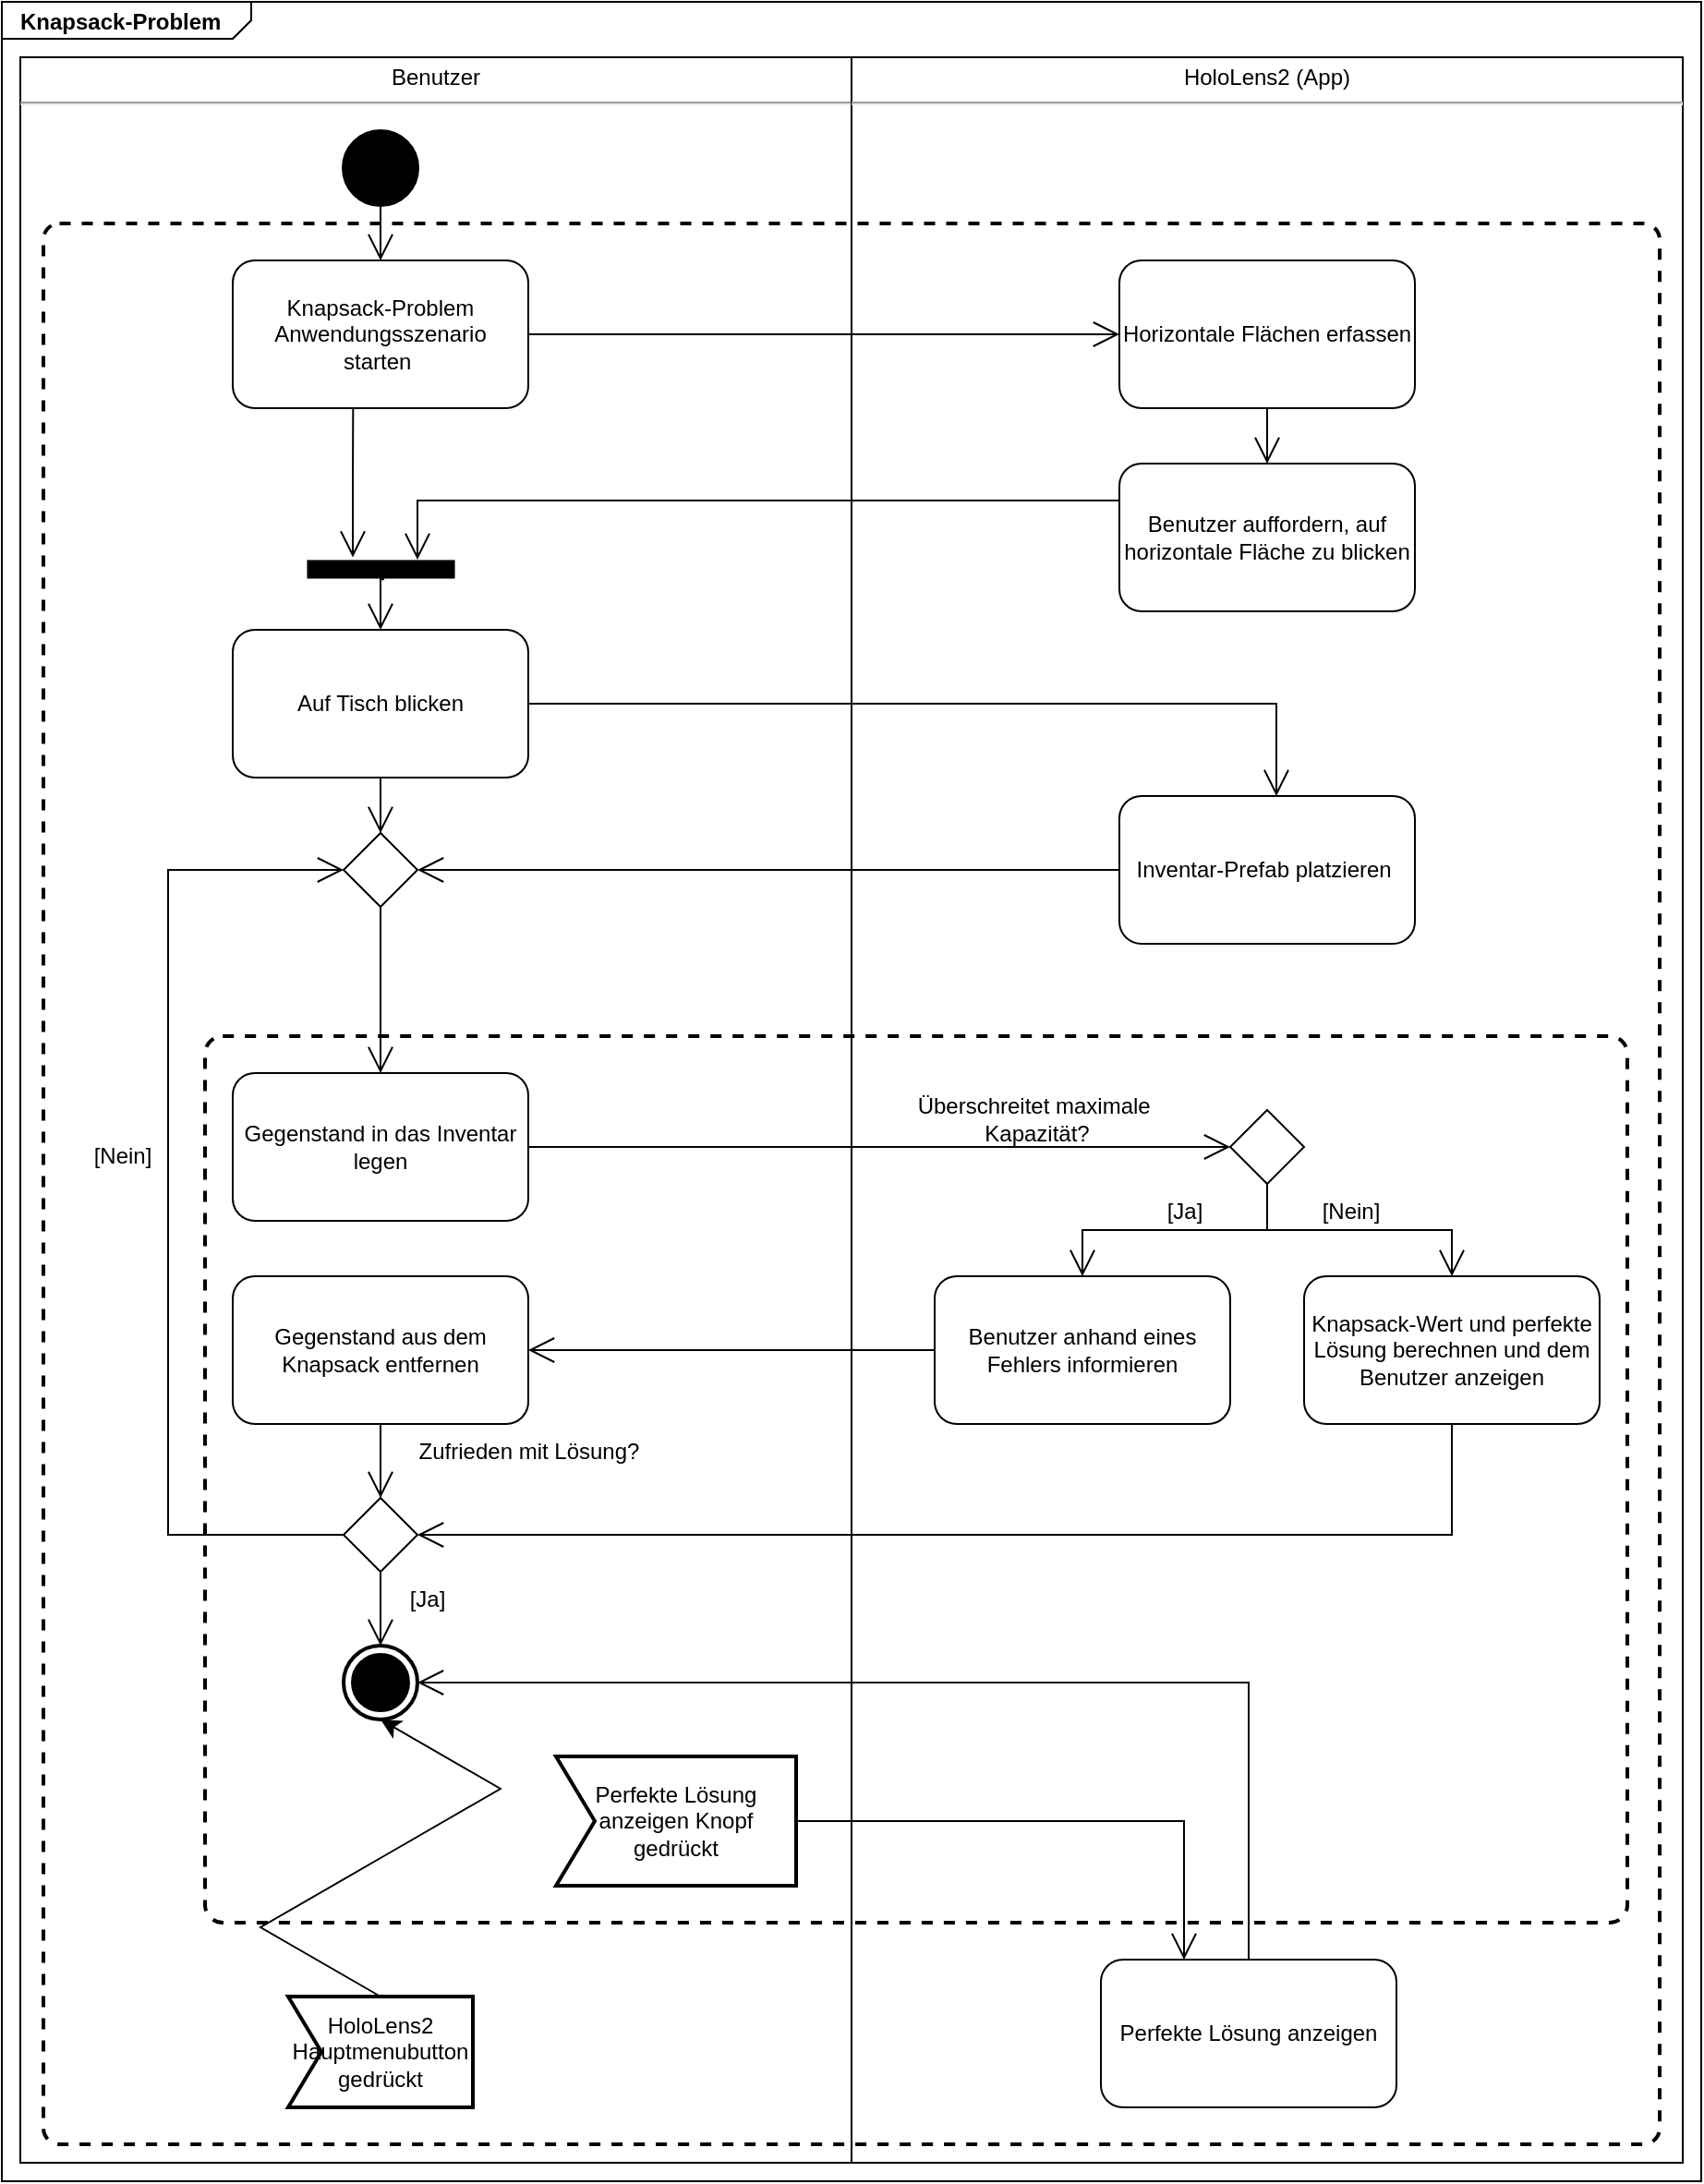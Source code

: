 <mxfile version="24.0.7" type="device">
  <diagram name="Page-1" id="JNs2xkW7fJewY7WOyEJn">
    <mxGraphModel dx="1152" dy="1816" grid="1" gridSize="10" guides="1" tooltips="1" connect="1" arrows="1" fold="1" page="1" pageScale="1" pageWidth="850" pageHeight="1100" math="0" shadow="0">
      <root>
        <mxCell id="0" />
        <mxCell id="1" parent="0" />
        <mxCell id="dA9I28uLKZdWp3s0Nhxb-40" value="&lt;p style=&quot;margin:0px;margin-top:4px;margin-left:10px;text-align:left;&quot;&gt;&lt;b&gt;Knapsack-Problem&lt;/b&gt;&lt;/p&gt;" style="html=1;shape=mxgraph.sysml.package;align=left;spacingLeft=5;verticalAlign=top;spacingTop=-3;labelX=135;html=1;overflow=fill;" parent="1" vertex="1">
          <mxGeometry x="10" y="-50" width="920" height="1180" as="geometry" />
        </mxCell>
        <mxCell id="dA9I28uLKZdWp3s0Nhxb-41" value="&lt;p style=&quot;margin:0px;margin-top:4px;text-align:center;&quot;&gt;Benutzer&lt;/p&gt;&lt;hr&gt;&lt;p style=&quot;margin:0px;margin-top:4px;text-align:center;&quot;&gt;&lt;br&gt;&lt;/p&gt;" style="shape=rect;html=1;overflow=fill;whiteSpace=wrap;" parent="1" vertex="1">
          <mxGeometry x="20" y="-20" width="450" height="1140" as="geometry" />
        </mxCell>
        <mxCell id="dA9I28uLKZdWp3s0Nhxb-43" value="" style="shape=ellipse;html=1;fillColor=strokeColor;strokeWidth=2;verticalLabelPosition=bottom;verticalAlignment=top;perimeter=ellipsePerimeter;" parent="1" vertex="1">
          <mxGeometry x="195" y="20" width="40" height="40" as="geometry" />
        </mxCell>
        <mxCell id="dA9I28uLKZdWp3s0Nhxb-42" value="&lt;p style=&quot;margin:0px;margin-top:4px;text-align:center;&quot;&gt;HoloLens2 (App)&lt;/p&gt;&lt;hr&gt;&lt;p style=&quot;margin:0px;margin-top:4px;text-align:center;&quot;&gt;&lt;br&gt;&lt;/p&gt;" style="shape=rect;html=1;overflow=fill;whiteSpace=wrap;" parent="1" vertex="1">
          <mxGeometry x="470" y="-20" width="450" height="1140" as="geometry" />
        </mxCell>
        <mxCell id="dA9I28uLKZdWp3s0Nhxb-46" value="" style="edgeStyle=elbowEdgeStyle;html=1;elbow=horizontal;align=right;verticalAlign=bottom;endArrow=none;rounded=0;labelBackgroundColor=none;startArrow=open;startSize=12;entryX=0.5;entryY=1;entryDx=0;entryDy=0;exitX=0.5;exitY=0;exitDx=0;exitDy=0;" parent="1" source="dA9I28uLKZdWp3s0Nhxb-49" target="dA9I28uLKZdWp3s0Nhxb-43" edge="1">
          <mxGeometry relative="1" as="geometry">
            <mxPoint x="440" y="190" as="targetPoint" />
            <mxPoint x="439.667" y="230" as="sourcePoint" />
            <Array as="points" />
          </mxGeometry>
        </mxCell>
        <mxCell id="dA9I28uLKZdWp3s0Nhxb-49" value="Knapsack-Problem Anwendungsszenario starten&amp;nbsp;" style="shape=rect;html=1;rounded=1;whiteSpace=wrap;align=center;" parent="1" vertex="1">
          <mxGeometry x="135" y="90" width="160" height="80" as="geometry" />
        </mxCell>
        <mxCell id="dA9I28uLKZdWp3s0Nhxb-52" value="Horizontale Flächen erfassen" style="shape=rect;html=1;rounded=1;whiteSpace=wrap;align=center;" parent="1" vertex="1">
          <mxGeometry x="615" y="90" width="160" height="80" as="geometry" />
        </mxCell>
        <mxCell id="dA9I28uLKZdWp3s0Nhxb-55" value="Benutzer auffordern, auf horizontale Fläche zu blicken" style="shape=rect;html=1;rounded=1;whiteSpace=wrap;align=center;" parent="1" vertex="1">
          <mxGeometry x="615" y="200" width="160" height="80" as="geometry" />
        </mxCell>
        <mxCell id="dA9I28uLKZdWp3s0Nhxb-57" value="Auf Tisch blicken" style="shape=rect;html=1;rounded=1;whiteSpace=wrap;align=center;" parent="1" vertex="1">
          <mxGeometry x="135" y="290" width="160" height="80" as="geometry" />
        </mxCell>
        <mxCell id="dA9I28uLKZdWp3s0Nhxb-64" value="" style="edgeStyle=elbowEdgeStyle;html=1;elbow=horizontal;align=right;verticalAlign=bottom;endArrow=none;rounded=0;labelBackgroundColor=none;startArrow=open;startSize=12;entryX=0.5;entryY=1;entryDx=0;entryDy=0;exitX=0.5;exitY=0;exitDx=0;exitDy=0;" parent="1" source="dA9I28uLKZdWp3s0Nhxb-55" target="dA9I28uLKZdWp3s0Nhxb-52" edge="1">
          <mxGeometry relative="1" as="geometry">
            <mxPoint x="170" y="200" as="targetPoint" />
            <mxPoint x="170" y="230" as="sourcePoint" />
          </mxGeometry>
        </mxCell>
        <mxCell id="dA9I28uLKZdWp3s0Nhxb-66" value="Inventar-Prefab platzieren&amp;nbsp;" style="shape=rect;html=1;rounded=1;whiteSpace=wrap;align=center;" parent="1" vertex="1">
          <mxGeometry x="615" y="380" width="160" height="80" as="geometry" />
        </mxCell>
        <mxCell id="dA9I28uLKZdWp3s0Nhxb-76" value="" style="shape=rhombus;html=1;verticalLabelPosition=bottom;verticalAlignment=top;" parent="1" vertex="1">
          <mxGeometry x="195" y="400" width="40" height="40" as="geometry" />
        </mxCell>
        <mxCell id="dA9I28uLKZdWp3s0Nhxb-77" value="" style="edgeStyle=elbowEdgeStyle;html=1;elbow=horizontal;align=right;verticalAlign=bottom;endArrow=none;rounded=0;labelBackgroundColor=none;startArrow=open;startSize=12;entryX=0.5;entryY=1;entryDx=0;entryDy=0;exitX=0.5;exitY=0;exitDx=0;exitDy=0;" parent="1" source="dA9I28uLKZdWp3s0Nhxb-76" target="dA9I28uLKZdWp3s0Nhxb-57" edge="1">
          <mxGeometry relative="1" as="geometry">
            <mxPoint x="170" y="200" as="targetPoint" />
            <mxPoint x="170" y="230" as="sourcePoint" />
          </mxGeometry>
        </mxCell>
        <mxCell id="dA9I28uLKZdWp3s0Nhxb-79" value="" style="edgeStyle=elbowEdgeStyle;html=1;elbow=horizontal;align=right;verticalAlign=bottom;endArrow=none;rounded=0;labelBackgroundColor=none;startArrow=open;startSize=12;entryX=0;entryY=0.5;entryDx=0;entryDy=0;exitX=1;exitY=0.5;exitDx=0;exitDy=0;" parent="1" source="dA9I28uLKZdWp3s0Nhxb-76" target="dA9I28uLKZdWp3s0Nhxb-66" edge="1">
          <mxGeometry relative="1" as="geometry">
            <mxPoint x="250" y="340" as="targetPoint" />
            <mxPoint x="685" y="340" as="sourcePoint" />
          </mxGeometry>
        </mxCell>
        <mxCell id="dA9I28uLKZdWp3s0Nhxb-80" value="" style="edgeStyle=elbowEdgeStyle;html=1;elbow=horizontal;align=right;verticalAlign=bottom;endArrow=none;rounded=0;labelBackgroundColor=none;startArrow=open;startSize=12;entryX=1;entryY=0.5;entryDx=0;entryDy=0;" parent="1" target="dA9I28uLKZdWp3s0Nhxb-57" edge="1">
          <mxGeometry relative="1" as="geometry">
            <mxPoint x="625" y="250" as="targetPoint" />
            <mxPoint x="700" y="380" as="sourcePoint" />
            <Array as="points">
              <mxPoint x="700" y="330" />
            </Array>
          </mxGeometry>
        </mxCell>
        <mxCell id="dA9I28uLKZdWp3s0Nhxb-117" value="Perfekte Lösung anzeigen" style="shape=rect;html=1;rounded=1;whiteSpace=wrap;align=center;" parent="1" vertex="1">
          <mxGeometry x="605" y="1010" width="160" height="80" as="geometry" />
        </mxCell>
        <mxCell id="dA9I28uLKZdWp3s0Nhxb-125" value="" style="edgeStyle=elbowEdgeStyle;html=1;elbow=horizontal;align=right;verticalAlign=bottom;endArrow=none;rounded=0;labelBackgroundColor=none;startArrow=open;startSize=12;entryX=1;entryY=0.5;entryDx=0;entryDy=0;exitX=0;exitY=0.5;exitDx=0;exitDy=0;" parent="1" source="dA9I28uLKZdWp3s0Nhxb-52" target="dA9I28uLKZdWp3s0Nhxb-49" edge="1">
          <mxGeometry relative="1" as="geometry">
            <mxPoint x="625" y="250" as="targetPoint" />
            <mxPoint x="190" y="250" as="sourcePoint" />
          </mxGeometry>
        </mxCell>
        <mxCell id="dA9I28uLKZdWp3s0Nhxb-139" value="" style="shape=rect;html=1;fillColor=strokeColor;verticalLabelPosition=bottom;labelBackgroundColor=#ffffff;verticalAlign=top;direction=west;rotation=90;strokeWidth=0;" parent="1" vertex="1">
          <mxGeometry x="210" y="217" width="10" height="80" as="geometry" />
        </mxCell>
        <mxCell id="dA9I28uLKZdWp3s0Nhxb-140" value="" style="edgeStyle=elbowEdgeStyle;html=1;elbow=horizontal;rounded=0;endArrow=open;strokeWidth=1;endSize=12;exitX=-0.058;exitY=0.525;exitDx=0;exitDy=0;exitPerimeter=0;entryX=0.5;entryY=0;entryDx=0;entryDy=0;" parent="1" source="dA9I28uLKZdWp3s0Nhxb-139" target="dA9I28uLKZdWp3s0Nhxb-57" edge="1">
          <mxGeometry relative="1" as="geometry">
            <mxPoint x="210" y="280" as="targetPoint" />
            <mxPoint x="-190.0" y="129.58" as="sourcePoint" />
            <Array as="points">
              <mxPoint x="215" y="270" />
            </Array>
          </mxGeometry>
        </mxCell>
        <mxCell id="dA9I28uLKZdWp3s0Nhxb-144" value="" style="edgeStyle=elbowEdgeStyle;html=1;elbow=vertical;startArrow=open;endArrow=none;rounded=0;strokeWidth=1;startSize=12;entryX=0.5;entryY=1;entryDx=0;entryDy=0;exitX=0.314;exitY=0.523;exitDx=0;exitDy=0;entryPerimeter=0;exitPerimeter=0;" parent="1" edge="1">
          <mxGeometry relative="1" as="geometry">
            <mxPoint x="200.16" y="170" as="targetPoint" />
            <mxPoint x="200.0" y="250.744" as="sourcePoint" />
          </mxGeometry>
        </mxCell>
        <mxCell id="dA9I28uLKZdWp3s0Nhxb-150" value="" style="edgeStyle=elbowEdgeStyle;html=1;elbow=vertical;startArrow=open;endArrow=none;rounded=0;strokeWidth=1;startSize=12;entryX=0;entryY=0.25;entryDx=0;entryDy=0;exitX=1;exitY=0.75;exitDx=0;exitDy=0;" parent="1" source="dA9I28uLKZdWp3s0Nhxb-139" target="dA9I28uLKZdWp3s0Nhxb-55" edge="1">
          <mxGeometry relative="1" as="geometry">
            <mxPoint x="170" y="180" as="targetPoint" />
            <mxPoint x="170" y="261" as="sourcePoint" />
            <Array as="points">
              <mxPoint x="390" y="220" />
            </Array>
          </mxGeometry>
        </mxCell>
        <mxCell id="dA9I28uLKZdWp3s0Nhxb-72" value="Gegenstand in das Inventar legen" style="shape=rect;html=1;rounded=1;whiteSpace=wrap;align=center;" parent="1" vertex="1">
          <mxGeometry x="135" y="530" width="160" height="80" as="geometry" />
        </mxCell>
        <mxCell id="dA9I28uLKZdWp3s0Nhxb-85" value="" style="shape=rhombus;html=1;verticalLabelPosition=bottom;verticalAlignment=top;" parent="1" vertex="1">
          <mxGeometry x="675" y="550" width="40" height="40" as="geometry" />
        </mxCell>
        <mxCell id="dA9I28uLKZdWp3s0Nhxb-86" value="" style="edgeStyle=elbowEdgeStyle;html=1;elbow=horizontal;align=right;verticalAlign=bottom;endArrow=none;rounded=0;labelBackgroundColor=none;startArrow=open;startSize=12;entryX=1;entryY=0.5;entryDx=0;entryDy=0;exitX=0;exitY=0.5;exitDx=0;exitDy=0;" parent="1" source="dA9I28uLKZdWp3s0Nhxb-85" target="dA9I28uLKZdWp3s0Nhxb-72" edge="1">
          <mxGeometry relative="1" as="geometry">
            <mxPoint x="170" y="380" as="targetPoint" />
            <mxPoint x="170" y="410" as="sourcePoint" />
          </mxGeometry>
        </mxCell>
        <mxCell id="dA9I28uLKZdWp3s0Nhxb-88" value="Überschreitet maximale&amp;nbsp;&lt;div&gt;Kapazität?&lt;/div&gt;" style="text;html=1;align=center;verticalAlign=middle;resizable=0;points=[];autosize=1;strokeColor=none;fillColor=none;" parent="1" vertex="1">
          <mxGeometry x="495" y="535" width="150" height="40" as="geometry" />
        </mxCell>
        <mxCell id="dA9I28uLKZdWp3s0Nhxb-90" value="" style="edgeStyle=elbowEdgeStyle;html=1;elbow=vertical;align=right;verticalAlign=bottom;endArrow=none;rounded=0;labelBackgroundColor=none;startArrow=open;startSize=12;entryX=0.5;entryY=1;entryDx=0;entryDy=0;exitX=0.5;exitY=0;exitDx=0;exitDy=0;" parent="1" source="dA9I28uLKZdWp3s0Nhxb-95" target="dA9I28uLKZdWp3s0Nhxb-85" edge="1">
          <mxGeometry relative="1" as="geometry">
            <mxPoint x="250" y="340" as="targetPoint" />
            <mxPoint x="595" y="590" as="sourcePoint" />
            <Array as="points" />
          </mxGeometry>
        </mxCell>
        <mxCell id="dA9I28uLKZdWp3s0Nhxb-91" value="[Ja]" style="text;html=1;align=center;verticalAlign=middle;resizable=0;points=[];autosize=1;strokeColor=none;fillColor=none;" parent="1" vertex="1">
          <mxGeometry x="630" y="590" width="40" height="30" as="geometry" />
        </mxCell>
        <mxCell id="dA9I28uLKZdWp3s0Nhxb-92" value="Knapsack-Wert und perfekte Lösung berechnen und dem Benutzer anzeigen" style="shape=rect;html=1;rounded=1;whiteSpace=wrap;align=center;" parent="1" vertex="1">
          <mxGeometry x="715" y="640" width="160" height="80" as="geometry" />
        </mxCell>
        <mxCell id="dA9I28uLKZdWp3s0Nhxb-93" value="" style="edgeStyle=elbowEdgeStyle;html=1;elbow=horizontal;align=right;verticalAlign=bottom;endArrow=none;rounded=0;labelBackgroundColor=none;startArrow=open;startSize=12;entryX=0.5;entryY=1;entryDx=0;entryDy=0;exitX=0.5;exitY=0;exitDx=0;exitDy=0;" parent="1" source="dA9I28uLKZdWp3s0Nhxb-92" target="dA9I28uLKZdWp3s0Nhxb-85" edge="1">
          <mxGeometry relative="1" as="geometry">
            <mxPoint x="705" y="540" as="targetPoint" />
            <mxPoint x="605" y="600" as="sourcePoint" />
            <Array as="points" />
          </mxGeometry>
        </mxCell>
        <mxCell id="dA9I28uLKZdWp3s0Nhxb-94" value="[Nein]" style="text;html=1;align=center;verticalAlign=middle;resizable=0;points=[];autosize=1;strokeColor=none;fillColor=none;" parent="1" vertex="1">
          <mxGeometry x="715" y="590" width="50" height="30" as="geometry" />
        </mxCell>
        <mxCell id="dA9I28uLKZdWp3s0Nhxb-95" value="Benutzer anhand eines Fehlers informieren" style="shape=rect;html=1;rounded=1;whiteSpace=wrap;align=center;" parent="1" vertex="1">
          <mxGeometry x="515" y="640" width="160" height="80" as="geometry" />
        </mxCell>
        <mxCell id="dA9I28uLKZdWp3s0Nhxb-100" value="" style="edgeStyle=elbowEdgeStyle;html=1;elbow=horizontal;align=right;verticalAlign=bottom;endArrow=none;rounded=0;labelBackgroundColor=none;startArrow=open;startSize=12;exitX=1;exitY=0.5;exitDx=0;exitDy=0;entryX=0;entryY=0.5;entryDx=0;entryDy=0;" parent="1" source="dA9I28uLKZdWp3s0Nhxb-101" target="dA9I28uLKZdWp3s0Nhxb-95" edge="1">
          <mxGeometry relative="1" as="geometry">
            <mxPoint x="600" y="790" as="targetPoint" />
            <mxPoint x="685" y="520" as="sourcePoint" />
            <Array as="points">
              <mxPoint x="380" y="700" />
            </Array>
          </mxGeometry>
        </mxCell>
        <mxCell id="dA9I28uLKZdWp3s0Nhxb-101" value="Gegenstand aus dem Knapsack entfernen" style="shape=rect;html=1;rounded=1;whiteSpace=wrap;align=center;" parent="1" vertex="1">
          <mxGeometry x="135" y="640" width="160" height="80" as="geometry" />
        </mxCell>
        <mxCell id="dA9I28uLKZdWp3s0Nhxb-106" value="" style="shape=rhombus;html=1;verticalLabelPosition=bottom;verticalAlignment=top;" parent="1" vertex="1">
          <mxGeometry x="195" y="760" width="40" height="40" as="geometry" />
        </mxCell>
        <mxCell id="dA9I28uLKZdWp3s0Nhxb-107" value="" style="edgeStyle=elbowEdgeStyle;html=1;elbow=horizontal;align=right;verticalAlign=bottom;endArrow=none;rounded=0;labelBackgroundColor=none;startArrow=open;startSize=12;entryX=0.5;entryY=1;entryDx=0;entryDy=0;exitX=0.5;exitY=0;exitDx=0;exitDy=0;" parent="1" source="dA9I28uLKZdWp3s0Nhxb-106" target="dA9I28uLKZdWp3s0Nhxb-101" edge="1">
          <mxGeometry relative="1" as="geometry">
            <mxPoint x="160" y="720" as="targetPoint" />
            <mxPoint x="170" y="650" as="sourcePoint" />
          </mxGeometry>
        </mxCell>
        <mxCell id="dA9I28uLKZdWp3s0Nhxb-111" value="[Nein]" style="text;html=1;align=center;verticalAlign=middle;resizable=0;points=[];autosize=1;strokeColor=none;fillColor=none;" parent="1" vertex="1">
          <mxGeometry x="50" y="560" width="50" height="30" as="geometry" />
        </mxCell>
        <mxCell id="dA9I28uLKZdWp3s0Nhxb-113" value="" style="edgeStyle=elbowEdgeStyle;html=1;elbow=horizontal;align=right;verticalAlign=bottom;endArrow=none;rounded=0;labelBackgroundColor=none;startArrow=open;startSize=12;entryX=0.5;entryY=1;entryDx=0;entryDy=0;exitX=0.5;exitY=0;exitDx=0;exitDy=0;exitPerimeter=0;" parent="1" source="dA9I28uLKZdWp3s0Nhxb-115" target="dA9I28uLKZdWp3s0Nhxb-106" edge="1">
          <mxGeometry relative="1" as="geometry">
            <mxPoint x="159.5" y="800" as="targetPoint" />
            <mxPoint x="159.5" y="840" as="sourcePoint" />
          </mxGeometry>
        </mxCell>
        <mxCell id="dA9I28uLKZdWp3s0Nhxb-114" value="[Ja]" style="text;html=1;align=center;verticalAlign=middle;resizable=0;points=[];autosize=1;strokeColor=none;fillColor=none;" parent="1" vertex="1">
          <mxGeometry x="220" y="800" width="40" height="30" as="geometry" />
        </mxCell>
        <mxCell id="dA9I28uLKZdWp3s0Nhxb-115" value="" style="html=1;shape=mxgraph.sysml.actFinal;strokeWidth=2;verticalLabelPosition=bottom;verticalAlignment=top;" parent="1" vertex="1">
          <mxGeometry x="195" y="840" width="40" height="40" as="geometry" />
        </mxCell>
        <mxCell id="dA9I28uLKZdWp3s0Nhxb-119" value="Perfekte Lösung anzeigen Knopf gedrückt" style="html=1;shape=mxgraph.sysml.accEvent;strokeWidth=2;whiteSpace=wrap;align=center;" parent="1" vertex="1">
          <mxGeometry x="310" y="900" width="130" height="70" as="geometry" />
        </mxCell>
        <mxCell id="dA9I28uLKZdWp3s0Nhxb-133" value="" style="edgeStyle=elbowEdgeStyle;html=1;elbow=horizontal;align=right;verticalAlign=bottom;endArrow=none;rounded=0;labelBackgroundColor=none;startArrow=open;startSize=12;entryX=0.5;entryY=1;entryDx=0;entryDy=0;exitX=1;exitY=0.5;exitDx=0;exitDy=0;" parent="1" source="dA9I28uLKZdWp3s0Nhxb-106" target="dA9I28uLKZdWp3s0Nhxb-92" edge="1">
          <mxGeometry relative="1" as="geometry">
            <mxPoint x="775.0" y="780" as="targetPoint" />
            <mxPoint x="695" y="600" as="sourcePoint" />
            <Array as="points">
              <mxPoint x="795" y="760" />
            </Array>
          </mxGeometry>
        </mxCell>
        <mxCell id="dA9I28uLKZdWp3s0Nhxb-137" value="" style="edgeStyle=elbowEdgeStyle;html=1;elbow=horizontal;align=right;verticalAlign=bottom;endArrow=none;rounded=0;labelBackgroundColor=none;startArrow=open;startSize=12;entryX=1;entryY=0.5;entryDx=0;entryDy=0;entryPerimeter=0;" parent="1" source="dA9I28uLKZdWp3s0Nhxb-117" target="dA9I28uLKZdWp3s0Nhxb-119" edge="1">
          <mxGeometry relative="1" as="geometry">
            <mxPoint x="785.0" y="790" as="targetPoint" />
            <mxPoint x="650" y="990" as="sourcePoint" />
            <Array as="points">
              <mxPoint x="650" y="920" />
            </Array>
          </mxGeometry>
        </mxCell>
        <mxCell id="jMiJFKYWcrGykOJv1wAU-5" value="" style="edgeStyle=elbowEdgeStyle;html=1;elbow=horizontal;align=right;verticalAlign=bottom;endArrow=none;rounded=0;labelBackgroundColor=none;startArrow=open;startSize=12;entryX=0.5;entryY=0;entryDx=0;entryDy=0;exitX=1;exitY=0.5;exitDx=0;exitDy=0;exitPerimeter=0;" parent="1" source="dA9I28uLKZdWp3s0Nhxb-115" target="dA9I28uLKZdWp3s0Nhxb-117" edge="1">
          <mxGeometry relative="1" as="geometry">
            <mxPoint x="250" y="580" as="targetPoint" />
            <mxPoint x="685" y="580" as="sourcePoint" />
            <Array as="points">
              <mxPoint x="685" y="870" />
            </Array>
          </mxGeometry>
        </mxCell>
        <mxCell id="jMiJFKYWcrGykOJv1wAU-11" value="Zufrieden mit Lösung?" style="text;html=1;align=center;verticalAlign=middle;resizable=0;points=[];autosize=1;strokeColor=none;fillColor=none;" parent="1" vertex="1">
          <mxGeometry x="225" y="720" width="140" height="30" as="geometry" />
        </mxCell>
        <mxCell id="QLyvhnBDfKkar8W32Ym7-2" value="" style="endArrow=none;html=1;rounded=0;entryX=0.002;entryY=0.465;entryDx=0;entryDy=0;entryPerimeter=0;" parent="1" edge="1">
          <mxGeometry width="50" height="50" relative="1" as="geometry">
            <mxPoint x="470" y="995" as="sourcePoint" />
            <mxPoint x="470" y="505.32" as="targetPoint" />
          </mxGeometry>
        </mxCell>
        <mxCell id="dA9I28uLKZdWp3s0Nhxb-110" value="" style="edgeStyle=elbowEdgeStyle;html=1;elbow=horizontal;align=right;verticalAlign=bottom;endArrow=none;rounded=0;labelBackgroundColor=none;startArrow=open;startSize=12;entryX=0;entryY=0.5;entryDx=0;entryDy=0;exitX=0;exitY=0.5;exitDx=0;exitDy=0;" parent="1" source="dA9I28uLKZdWp3s0Nhxb-76" target="dA9I28uLKZdWp3s0Nhxb-106" edge="1">
          <mxGeometry relative="1" as="geometry">
            <mxPoint x="170" y="730" as="targetPoint" />
            <mxPoint x="140" y="490" as="sourcePoint" />
            <Array as="points">
              <mxPoint x="100" y="600" />
            </Array>
          </mxGeometry>
        </mxCell>
        <mxCell id="dA9I28uLKZdWp3s0Nhxb-129" value="" style="edgeStyle=elbowEdgeStyle;html=1;elbow=horizontal;align=right;verticalAlign=bottom;endArrow=none;rounded=0;labelBackgroundColor=none;startArrow=open;startSize=12;entryX=0.5;entryY=1;entryDx=0;entryDy=0;exitX=0.5;exitY=0;exitDx=0;exitDy=0;" parent="1" source="dA9I28uLKZdWp3s0Nhxb-72" target="dA9I28uLKZdWp3s0Nhxb-76" edge="1">
          <mxGeometry relative="1" as="geometry">
            <mxPoint x="160" y="510" as="targetPoint" />
            <mxPoint x="170" y="480" as="sourcePoint" />
          </mxGeometry>
        </mxCell>
        <mxCell id="rzfQqWoDIPI6LDvjezRs-1" value="" style="shape=rect;html=1;rounded=1;dashed=1;strokeWidth=2;verticalAlign=top;whiteSpace=wrap;align=center;fillColor=none;arcSize=1;" parent="1" vertex="1">
          <mxGeometry x="32.5" y="70" width="875" height="1040" as="geometry" />
        </mxCell>
        <mxCell id="rzfQqWoDIPI6LDvjezRs-2" value="HoloLens2&lt;div&gt;Hauptmenubutton&lt;/div&gt;&lt;div&gt;gedrückt&lt;/div&gt;" style="html=1;shape=mxgraph.sysml.accEvent;strokeWidth=2;whiteSpace=wrap;align=center;rotation=0;" parent="1" vertex="1">
          <mxGeometry x="165" y="1030" width="100" height="60" as="geometry" />
        </mxCell>
        <mxCell id="rzfQqWoDIPI6LDvjezRs-4" value="" style="shape=rect;html=1;rounded=1;dashed=1;strokeWidth=2;verticalAlign=top;whiteSpace=wrap;align=center;fillColor=none;arcSize=2;" parent="1" vertex="1">
          <mxGeometry x="120" y="510" width="770" height="480" as="geometry" />
        </mxCell>
        <mxCell id="rzfQqWoDIPI6LDvjezRs-10" style="edgeStyle=isometricEdgeStyle;rounded=0;orthogonalLoop=1;jettySize=auto;html=1;exitX=0.5;exitY=0;exitDx=0;exitDy=0;exitPerimeter=0;entryX=0.5;entryY=1;entryDx=0;entryDy=0;fontSize=12;startSize=8;endSize=8;elbow=vertical;entryPerimeter=0;" parent="1" source="rzfQqWoDIPI6LDvjezRs-2" target="dA9I28uLKZdWp3s0Nhxb-115" edge="1">
          <mxGeometry relative="1" as="geometry">
            <mxPoint x="279" y="1140" as="sourcePoint" />
            <mxPoint x="515" y="1230" as="targetPoint" />
          </mxGeometry>
        </mxCell>
      </root>
    </mxGraphModel>
  </diagram>
</mxfile>
